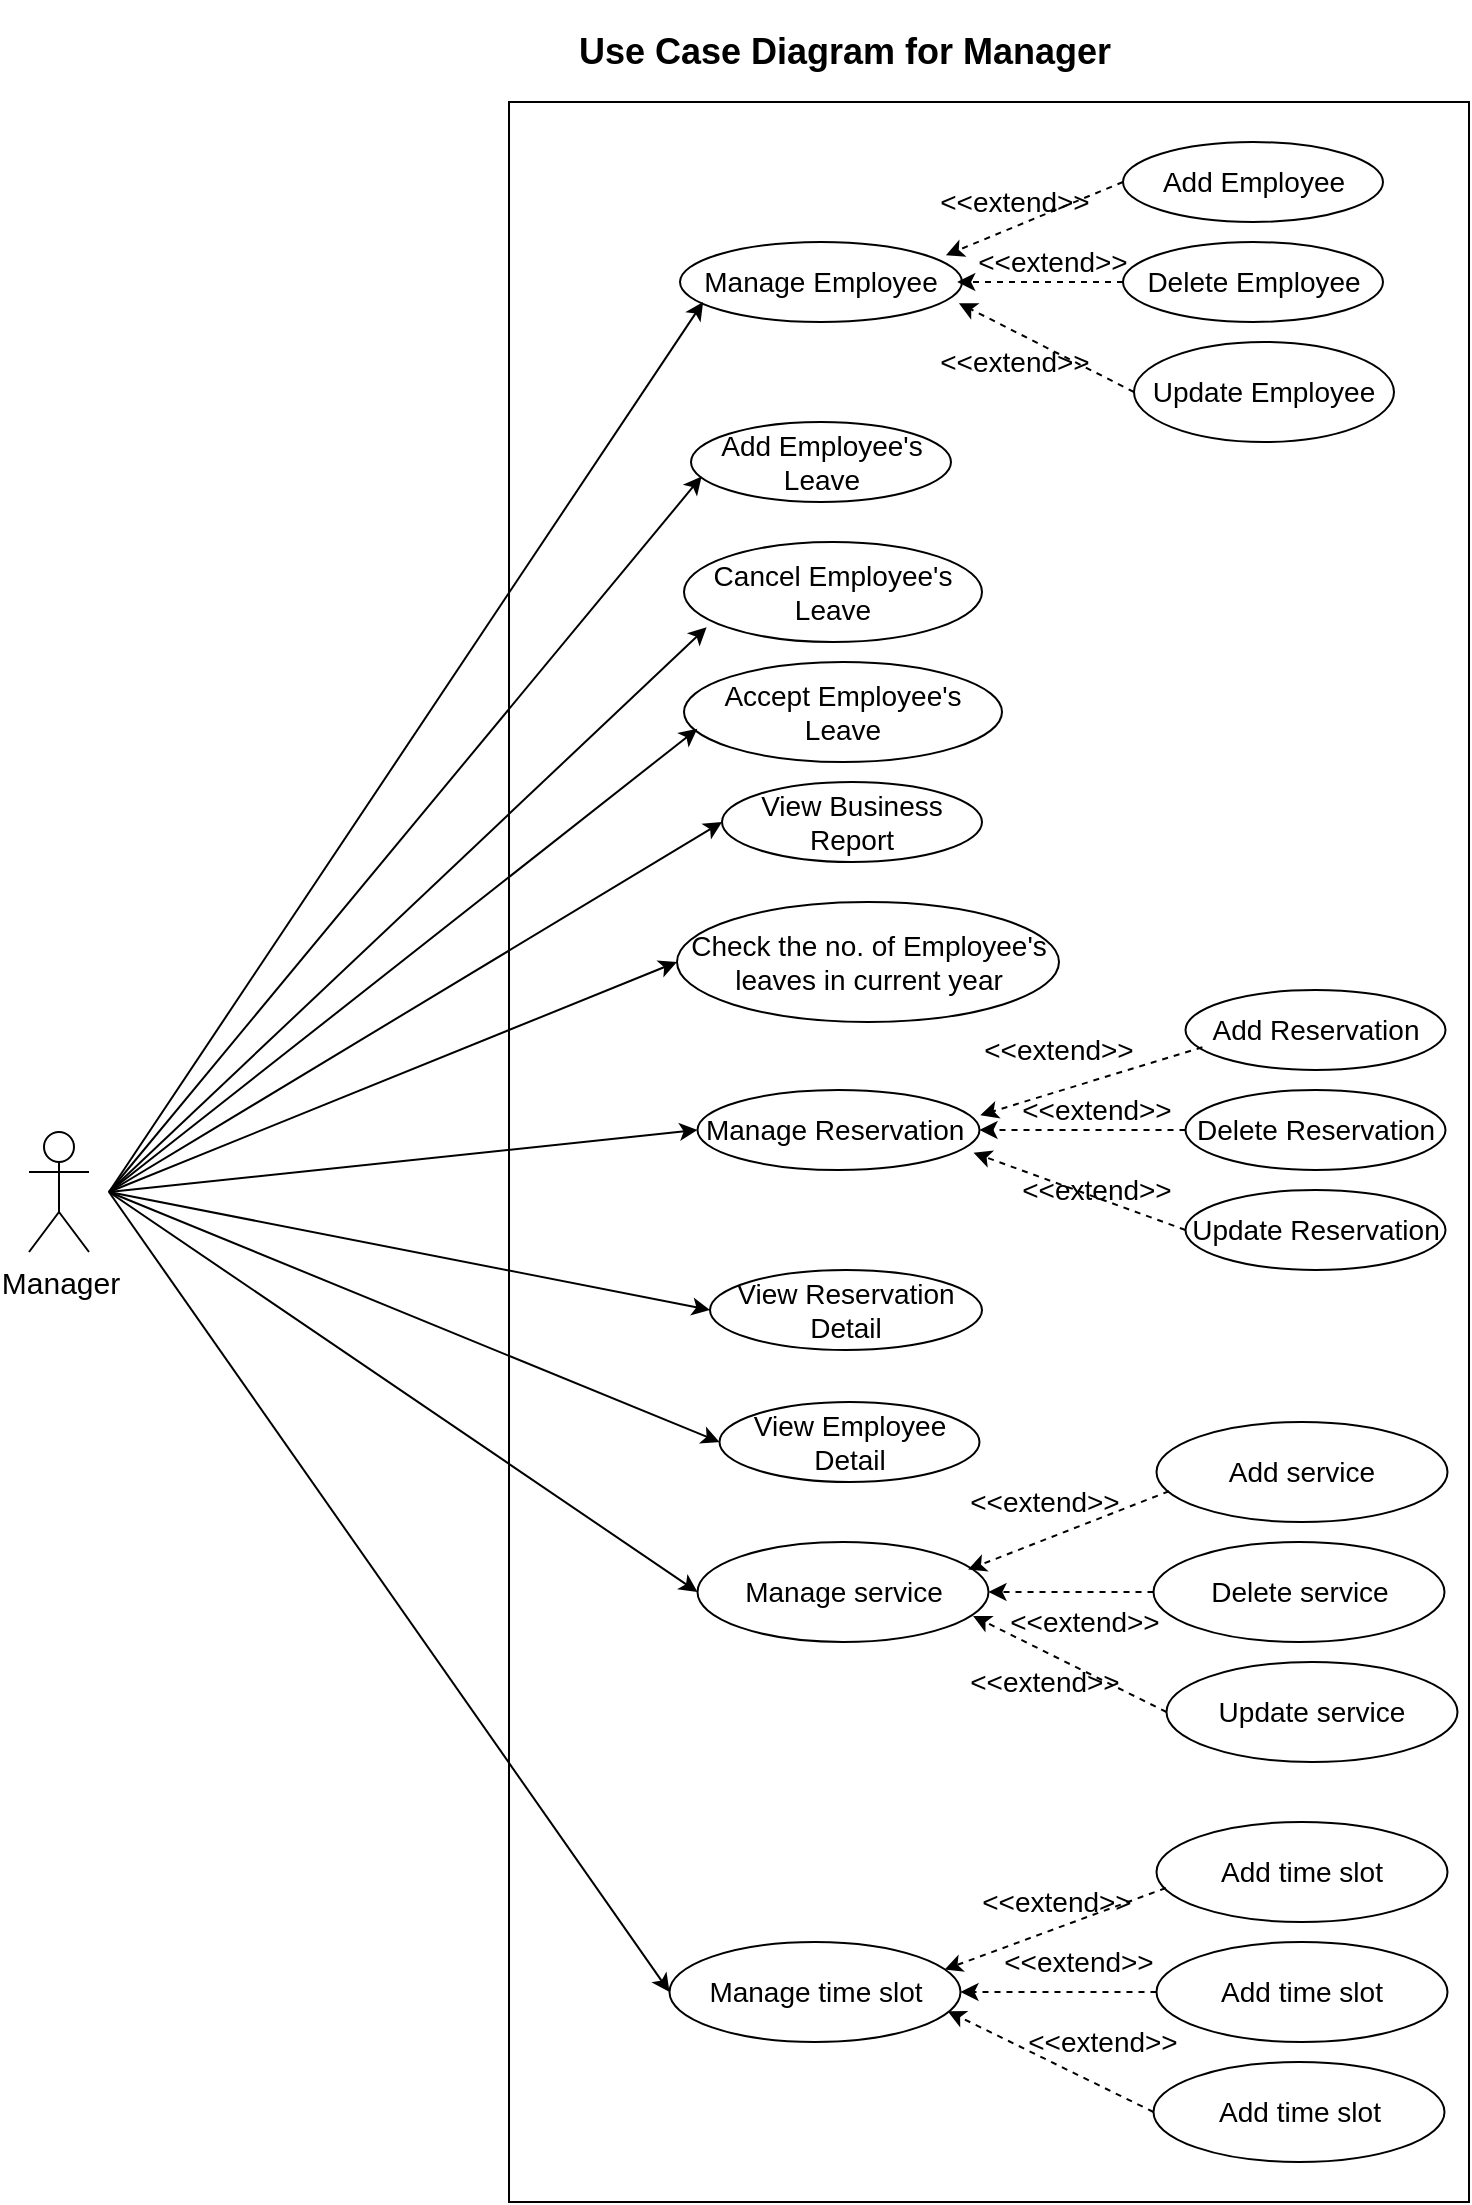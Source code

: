 <mxfile version="13.3.5" type="device"><diagram id="v5MdJdB0B8wL3gOIV-g4" name="Page-1"><mxGraphModel dx="1024" dy="592" grid="1" gridSize="10" guides="1" tooltips="1" connect="1" arrows="1" fold="1" page="1" pageScale="1" pageWidth="827" pageHeight="1169" math="0" shadow="0"><root><mxCell id="0"/><mxCell id="1" parent="0"/><mxCell id="y-n6YTVz47AxpCYEmvp1-34" value="" style="rounded=0;whiteSpace=wrap;html=1;" parent="1" vertex="1"><mxGeometry x="274.5" y="70" width="480" height="1050" as="geometry"/></mxCell><mxCell id="y-n6YTVz47AxpCYEmvp1-1" value="&lt;h2&gt;Use Case Diagram for Manager&lt;/h2&gt;" style="text;html=1;align=center;verticalAlign=middle;resizable=0;points=[];autosize=1;" parent="1" vertex="1"><mxGeometry x="301.5" y="20" width="280" height="50" as="geometry"/></mxCell><mxCell id="y-n6YTVz47AxpCYEmvp1-2" value="Manage Employee" style="ellipse;whiteSpace=wrap;html=1;fontSize=14;" parent="1" vertex="1"><mxGeometry x="360" y="140" width="141" height="40" as="geometry"/></mxCell><mxCell id="y-n6YTVz47AxpCYEmvp1-3" value="View Business Report" style="ellipse;whiteSpace=wrap;html=1;fontSize=14;" parent="1" vertex="1"><mxGeometry x="381" y="410" width="130" height="40" as="geometry"/></mxCell><mxCell id="y-n6YTVz47AxpCYEmvp1-4" value="Check the no. of Employee's leaves in current year" style="ellipse;whiteSpace=wrap;html=1;fontSize=14;" parent="1" vertex="1"><mxGeometry x="358.5" y="470" width="191" height="60" as="geometry"/></mxCell><mxCell id="y-n6YTVz47AxpCYEmvp1-5" value="Accept Employee's Leave" style="ellipse;whiteSpace=wrap;html=1;fontSize=14;" parent="1" vertex="1"><mxGeometry x="362" y="350" width="159" height="50" as="geometry"/></mxCell><mxCell id="y-n6YTVz47AxpCYEmvp1-6" value="Cancel Employee's Leave" style="ellipse;whiteSpace=wrap;html=1;fontSize=14;" parent="1" vertex="1"><mxGeometry x="362" y="290" width="149" height="50" as="geometry"/></mxCell><mxCell id="y-n6YTVz47AxpCYEmvp1-7" value="Add Employee's Leave" style="ellipse;whiteSpace=wrap;html=1;fontSize=14;" parent="1" vertex="1"><mxGeometry x="365.5" y="230" width="130" height="40" as="geometry"/></mxCell><mxCell id="y-n6YTVz47AxpCYEmvp1-8" value="Manage Reservation&amp;nbsp;" style="ellipse;whiteSpace=wrap;html=1;fontSize=14;" parent="1" vertex="1"><mxGeometry x="368.75" y="564" width="141" height="40" as="geometry"/></mxCell><mxCell id="y-n6YTVz47AxpCYEmvp1-9" value="View Employee Detail" style="ellipse;whiteSpace=wrap;html=1;fontSize=14;" parent="1" vertex="1"><mxGeometry x="379.75" y="720" width="130" height="40" as="geometry"/></mxCell><mxCell id="y-n6YTVz47AxpCYEmvp1-10" value="Add Reservation" style="ellipse;whiteSpace=wrap;html=1;fontSize=14;" parent="1" vertex="1"><mxGeometry x="612.75" y="514" width="130" height="40" as="geometry"/></mxCell><mxCell id="y-n6YTVz47AxpCYEmvp1-11" value="View Reservation Detail" style="ellipse;whiteSpace=wrap;html=1;fontSize=14;" parent="1" vertex="1"><mxGeometry x="375" y="654" width="136" height="40" as="geometry"/></mxCell><mxCell id="y-n6YTVz47AxpCYEmvp1-12" value="Delete Reservation" style="ellipse;whiteSpace=wrap;html=1;fontSize=14;" parent="1" vertex="1"><mxGeometry x="612.75" y="564" width="130" height="40" as="geometry"/></mxCell><mxCell id="y-n6YTVz47AxpCYEmvp1-13" value="Update Reservation" style="ellipse;whiteSpace=wrap;html=1;fontSize=14;" parent="1" vertex="1"><mxGeometry x="612.75" y="614" width="130" height="40" as="geometry"/></mxCell><mxCell id="y-n6YTVz47AxpCYEmvp1-14" value="Update Employee" style="ellipse;whiteSpace=wrap;html=1;fontSize=14;" parent="1" vertex="1"><mxGeometry x="587" y="190" width="130" height="50" as="geometry"/></mxCell><mxCell id="y-n6YTVz47AxpCYEmvp1-15" value="Delete Employee" style="ellipse;whiteSpace=wrap;html=1;fontSize=14;" parent="1" vertex="1"><mxGeometry x="581.5" y="140" width="130" height="40" as="geometry"/></mxCell><mxCell id="y-n6YTVz47AxpCYEmvp1-16" value="Add Employee" style="ellipse;whiteSpace=wrap;html=1;fontSize=14;" parent="1" vertex="1"><mxGeometry x="581.5" y="90" width="130" height="40" as="geometry"/></mxCell><mxCell id="y-n6YTVz47AxpCYEmvp1-17" value="" style="endArrow=classic;html=1;fontSize=16;dashed=1;exitX=0;exitY=0.5;exitDx=0;exitDy=0;entryX=0.989;entryY=0.765;entryDx=0;entryDy=0;entryPerimeter=0;" parent="1" source="y-n6YTVz47AxpCYEmvp1-14" target="y-n6YTVz47AxpCYEmvp1-2" edge="1"><mxGeometry width="50" height="50" relative="1" as="geometry"><mxPoint x="549.91" y="-20" as="sourcePoint"/><mxPoint x="441.5" y="-45" as="targetPoint"/></mxGeometry></mxCell><mxCell id="y-n6YTVz47AxpCYEmvp1-18" value="" style="endArrow=classic;html=1;fontSize=16;dashed=1;exitX=0;exitY=0.5;exitDx=0;exitDy=0;entryX=0.983;entryY=0.5;entryDx=0;entryDy=0;entryPerimeter=0;" parent="1" source="y-n6YTVz47AxpCYEmvp1-15" target="y-n6YTVz47AxpCYEmvp1-2" edge="1"><mxGeometry width="50" height="50" relative="1" as="geometry"><mxPoint x="549.91" y="-73.5" as="sourcePoint"/><mxPoint x="461.5" y="-46.5" as="targetPoint"/></mxGeometry></mxCell><mxCell id="y-n6YTVz47AxpCYEmvp1-19" value="" style="endArrow=classic;html=1;fontSize=16;dashed=1;exitX=0;exitY=0.5;exitDx=0;exitDy=0;entryX=0.943;entryY=0.165;entryDx=0;entryDy=0;entryPerimeter=0;" parent="1" source="y-n6YTVz47AxpCYEmvp1-16" target="y-n6YTVz47AxpCYEmvp1-2" edge="1"><mxGeometry width="50" height="50" relative="1" as="geometry"><mxPoint x="511.5" y="-113.5" as="sourcePoint"/><mxPoint x="423.09" y="-86.5" as="targetPoint"/></mxGeometry></mxCell><mxCell id="y-n6YTVz47AxpCYEmvp1-20" value="&lt;font style=&quot;font-size: 14px;&quot;&gt;&amp;lt;&amp;lt;extend&amp;gt;&amp;gt;&lt;/font&gt;" style="text;html=1;align=center;verticalAlign=middle;resizable=0;points=[];autosize=1;fontSize=14;" parent="1" vertex="1"><mxGeometry x="481.5" y="190" width="90" height="20" as="geometry"/></mxCell><mxCell id="y-n6YTVz47AxpCYEmvp1-21" value="&lt;font style=&quot;font-size: 14px;&quot;&gt;&amp;lt;&amp;lt;extend&amp;gt;&amp;gt;&lt;/font&gt;" style="text;html=1;align=center;verticalAlign=middle;resizable=0;points=[];autosize=1;fontSize=14;" parent="1" vertex="1"><mxGeometry x="501" y="140" width="90" height="20" as="geometry"/></mxCell><mxCell id="y-n6YTVz47AxpCYEmvp1-22" value="&lt;font style=&quot;font-size: 14px;&quot;&gt;&amp;lt;&amp;lt;extend&amp;gt;&amp;gt;&lt;/font&gt;" style="text;html=1;align=center;verticalAlign=middle;resizable=0;points=[];autosize=1;fontSize=14;" parent="1" vertex="1"><mxGeometry x="481.5" y="110" width="90" height="20" as="geometry"/></mxCell><mxCell id="y-n6YTVz47AxpCYEmvp1-23" value="" style="endArrow=classic;html=1;fontSize=16;dashed=1;exitX=0.065;exitY=0.715;exitDx=0;exitDy=0;entryX=1.003;entryY=0.315;entryDx=0;entryDy=0;entryPerimeter=0;exitPerimeter=0;" parent="1" source="y-n6YTVz47AxpCYEmvp1-10" target="y-n6YTVz47AxpCYEmvp1-8" edge="1"><mxGeometry width="50" height="50" relative="1" as="geometry"><mxPoint x="525.25" y="494" as="sourcePoint"/><mxPoint x="461.699" y="284.6" as="targetPoint"/></mxGeometry></mxCell><mxCell id="y-n6YTVz47AxpCYEmvp1-24" value="" style="endArrow=classic;html=1;fontSize=16;dashed=1;exitX=0;exitY=0.5;exitDx=0;exitDy=0;entryX=0.979;entryY=0.785;entryDx=0;entryDy=0;entryPerimeter=0;" parent="1" source="y-n6YTVz47AxpCYEmvp1-13" target="y-n6YTVz47AxpCYEmvp1-8" edge="1"><mxGeometry width="50" height="50" relative="1" as="geometry"><mxPoint x="494.25" y="654" as="sourcePoint"/><mxPoint x="440.43" y="411" as="targetPoint"/></mxGeometry></mxCell><mxCell id="y-n6YTVz47AxpCYEmvp1-25" style="edgeStyle=orthogonalEdgeStyle;shape=flexArrow;rounded=0;orthogonalLoop=1;jettySize=auto;html=1;exitX=0.5;exitY=1;exitDx=0;exitDy=0;dashed=1;fontSize=14;" parent="1" source="y-n6YTVz47AxpCYEmvp1-13" target="y-n6YTVz47AxpCYEmvp1-13" edge="1"><mxGeometry relative="1" as="geometry"/></mxCell><mxCell id="y-n6YTVz47AxpCYEmvp1-26" style="edgeStyle=orthogonalEdgeStyle;shape=flexArrow;rounded=0;orthogonalLoop=1;jettySize=auto;html=1;exitX=0.5;exitY=1;exitDx=0;exitDy=0;fontSize=14;" parent="1" source="y-n6YTVz47AxpCYEmvp1-5" target="y-n6YTVz47AxpCYEmvp1-5" edge="1"><mxGeometry relative="1" as="geometry"/></mxCell><mxCell id="y-n6YTVz47AxpCYEmvp1-27" style="edgeStyle=orthogonalEdgeStyle;shape=flexArrow;rounded=0;orthogonalLoop=1;jettySize=auto;html=1;exitX=0.5;exitY=1;exitDx=0;exitDy=0;fontSize=14;" parent="1" source="y-n6YTVz47AxpCYEmvp1-9" target="y-n6YTVz47AxpCYEmvp1-9" edge="1"><mxGeometry relative="1" as="geometry"/></mxCell><mxCell id="y-n6YTVz47AxpCYEmvp1-28" value="" style="endArrow=classic;html=1;fontSize=16;dashed=1;exitX=0;exitY=0.5;exitDx=0;exitDy=0;entryX=1;entryY=0.5;entryDx=0;entryDy=0;" parent="1" source="y-n6YTVz47AxpCYEmvp1-12" target="y-n6YTVz47AxpCYEmvp1-8" edge="1"><mxGeometry width="50" height="50" relative="1" as="geometry"><mxPoint x="584.25" y="594" as="sourcePoint"/><mxPoint x="542.14" y="586.14" as="targetPoint"/></mxGeometry></mxCell><mxCell id="y-n6YTVz47AxpCYEmvp1-29" value="&lt;span style=&quot;font-size: 14px;&quot;&gt;&amp;lt;&amp;lt;extend&amp;gt;&amp;gt;&lt;/span&gt;" style="text;html=1;align=center;verticalAlign=middle;resizable=0;points=[];autosize=1;fontSize=14;" parent="1" vertex="1"><mxGeometry x="522.75" y="564" width="90" height="20" as="geometry"/></mxCell><mxCell id="y-n6YTVz47AxpCYEmvp1-30" value="&lt;span style=&quot;font-size: 14px;&quot;&gt;&amp;lt;&amp;lt;extend&amp;gt;&amp;gt;&lt;/span&gt;" style="text;html=1;align=center;verticalAlign=middle;resizable=0;points=[];autosize=1;fontSize=14;" parent="1" vertex="1"><mxGeometry x="522.75" y="604" width="90" height="20" as="geometry"/></mxCell><mxCell id="y-n6YTVz47AxpCYEmvp1-31" value="&lt;font style=&quot;font-size: 14px;&quot;&gt;&amp;lt;&amp;lt;extend&amp;gt;&amp;gt;&lt;/font&gt;" style="text;html=1;align=center;verticalAlign=middle;resizable=0;points=[];autosize=1;fontSize=14;" parent="1" vertex="1"><mxGeometry x="504.25" y="534" width="90" height="20" as="geometry"/></mxCell><mxCell id="y-n6YTVz47AxpCYEmvp1-35" value="Manager" style="shape=umlActor;verticalLabelPosition=bottom;labelBackgroundColor=#ffffff;verticalAlign=top;html=1;outlineConnect=0;fontSize=15;" parent="1" vertex="1"><mxGeometry x="34.5" y="585" width="30" height="60" as="geometry"/></mxCell><mxCell id="y-n6YTVz47AxpCYEmvp1-37" value="" style="endArrow=classic;html=1;fontSize=15;entryX=0;entryY=0.5;entryDx=0;entryDy=0;" parent="1" target="y-n6YTVz47AxpCYEmvp1-4" edge="1"><mxGeometry width="50" height="50" relative="1" as="geometry"><mxPoint x="74.5" y="615" as="sourcePoint"/><mxPoint x="444.5" y="535" as="targetPoint"/></mxGeometry></mxCell><mxCell id="y-n6YTVz47AxpCYEmvp1-38" value="" style="endArrow=classic;html=1;fontSize=15;entryX=0;entryY=0.5;entryDx=0;entryDy=0;" parent="1" target="y-n6YTVz47AxpCYEmvp1-3" edge="1"><mxGeometry width="50" height="50" relative="1" as="geometry"><mxPoint x="74.5" y="615" as="sourcePoint"/><mxPoint x="124.5" y="565" as="targetPoint"/></mxGeometry></mxCell><mxCell id="y-n6YTVz47AxpCYEmvp1-39" value="" style="endArrow=classic;html=1;fontSize=15;entryX=0.076;entryY=0.852;entryDx=0;entryDy=0;entryPerimeter=0;" parent="1" target="y-n6YTVz47AxpCYEmvp1-6" edge="1"><mxGeometry width="50" height="50" relative="1" as="geometry"><mxPoint x="74.5" y="615" as="sourcePoint"/><mxPoint x="124.5" y="565" as="targetPoint"/></mxGeometry></mxCell><mxCell id="y-n6YTVz47AxpCYEmvp1-40" value="" style="endArrow=classic;html=1;fontSize=15;entryX=0.042;entryY=0.668;entryDx=0;entryDy=0;entryPerimeter=0;" parent="1" target="y-n6YTVz47AxpCYEmvp1-5" edge="1"><mxGeometry width="50" height="50" relative="1" as="geometry"><mxPoint x="74.5" y="615" as="sourcePoint"/><mxPoint x="124.5" y="565" as="targetPoint"/></mxGeometry></mxCell><mxCell id="y-n6YTVz47AxpCYEmvp1-41" value="" style="endArrow=classic;html=1;fontSize=15;entryX=0.041;entryY=0.68;entryDx=0;entryDy=0;entryPerimeter=0;" parent="1" target="y-n6YTVz47AxpCYEmvp1-7" edge="1"><mxGeometry width="50" height="50" relative="1" as="geometry"><mxPoint x="74.5" y="615" as="sourcePoint"/><mxPoint x="444.5" y="535" as="targetPoint"/></mxGeometry></mxCell><mxCell id="y-n6YTVz47AxpCYEmvp1-42" value="" style="endArrow=classic;html=1;fontSize=15;entryX=0;entryY=0.5;entryDx=0;entryDy=0;" parent="1" target="y-n6YTVz47AxpCYEmvp1-11" edge="1"><mxGeometry width="50" height="50" relative="1" as="geometry"><mxPoint x="74.5" y="615" as="sourcePoint"/><mxPoint x="204.5" y="685" as="targetPoint"/></mxGeometry></mxCell><mxCell id="y-n6YTVz47AxpCYEmvp1-75" value="" style="endArrow=classic;html=1;fontSize=15;entryX=0;entryY=0.5;entryDx=0;entryDy=0;" parent="1" target="y-n6YTVz47AxpCYEmvp1-9" edge="1"><mxGeometry width="50" height="50" relative="1" as="geometry"><mxPoint x="74.5" y="615" as="sourcePoint"/><mxPoint x="174.5" y="670" as="targetPoint"/></mxGeometry></mxCell><mxCell id="y-n6YTVz47AxpCYEmvp1-76" value="" style="endArrow=classic;html=1;fontSize=15;entryX=0;entryY=0.5;entryDx=0;entryDy=0;" parent="1" target="XWNSXMhyHzEbSo1CIuc7-2" edge="1"><mxGeometry width="50" height="50" relative="1" as="geometry"><mxPoint x="74.5" y="615" as="sourcePoint"/><mxPoint x="356.25" y="920" as="targetPoint"/></mxGeometry></mxCell><mxCell id="y-n6YTVz47AxpCYEmvp1-77" value="" style="endArrow=classic;html=1;fontSize=15;entryX=0;entryY=0.5;entryDx=0;entryDy=0;" parent="1" target="y-n6YTVz47AxpCYEmvp1-8" edge="1"><mxGeometry width="50" height="50" relative="1" as="geometry"><mxPoint x="74.5" y="615" as="sourcePoint"/><mxPoint x="184.5" y="680" as="targetPoint"/></mxGeometry></mxCell><mxCell id="y-n6YTVz47AxpCYEmvp1-78" value="" style="endArrow=classic;html=1;fontSize=15;entryX=0.082;entryY=0.75;entryDx=0;entryDy=0;entryPerimeter=0;" parent="1" target="y-n6YTVz47AxpCYEmvp1-2" edge="1"><mxGeometry width="50" height="50" relative="1" as="geometry"><mxPoint x="74.5" y="615" as="sourcePoint"/><mxPoint x="184.5" y="350" as="targetPoint"/></mxGeometry></mxCell><mxCell id="y-n6YTVz47AxpCYEmvp1-79" value="" style="endArrow=classic;html=1;fontSize=15;entryX=0;entryY=0.5;entryDx=0;entryDy=0;" parent="1" target="XWNSXMhyHzEbSo1CIuc7-3" edge="1"><mxGeometry width="50" height="50" relative="1" as="geometry"><mxPoint x="74.5" y="615" as="sourcePoint"/><mxPoint x="355.75" y="980" as="targetPoint"/></mxGeometry></mxCell><mxCell id="XWNSXMhyHzEbSo1CIuc7-2" value="Manage service" style="ellipse;whiteSpace=wrap;html=1;fontSize=14;" vertex="1" parent="1"><mxGeometry x="368.75" y="790" width="145.5" height="50" as="geometry"/></mxCell><mxCell id="XWNSXMhyHzEbSo1CIuc7-3" value="Manage time slot" style="ellipse;whiteSpace=wrap;html=1;fontSize=14;" vertex="1" parent="1"><mxGeometry x="354.75" y="990" width="145.5" height="50" as="geometry"/></mxCell><mxCell id="XWNSXMhyHzEbSo1CIuc7-4" value="Update service" style="ellipse;whiteSpace=wrap;html=1;fontSize=14;" vertex="1" parent="1"><mxGeometry x="603.25" y="850" width="145.5" height="50" as="geometry"/></mxCell><mxCell id="XWNSXMhyHzEbSo1CIuc7-5" value="Delete service" style="ellipse;whiteSpace=wrap;html=1;fontSize=14;" vertex="1" parent="1"><mxGeometry x="596.75" y="790" width="145.5" height="50" as="geometry"/></mxCell><mxCell id="XWNSXMhyHzEbSo1CIuc7-6" value="Add service" style="ellipse;whiteSpace=wrap;html=1;fontSize=14;" vertex="1" parent="1"><mxGeometry x="598.25" y="730" width="145.5" height="50" as="geometry"/></mxCell><mxCell id="XWNSXMhyHzEbSo1CIuc7-7" value="Add time slot" style="ellipse;whiteSpace=wrap;html=1;fontSize=14;" vertex="1" parent="1"><mxGeometry x="596.75" y="1050" width="145.5" height="50" as="geometry"/></mxCell><mxCell id="XWNSXMhyHzEbSo1CIuc7-8" value="Add time slot" style="ellipse;whiteSpace=wrap;html=1;fontSize=14;" vertex="1" parent="1"><mxGeometry x="598.25" y="990" width="145.5" height="50" as="geometry"/></mxCell><mxCell id="XWNSXMhyHzEbSo1CIuc7-9" value="Add time slot" style="ellipse;whiteSpace=wrap;html=1;fontSize=14;" vertex="1" parent="1"><mxGeometry x="598.25" y="930" width="145.5" height="50" as="geometry"/></mxCell><mxCell id="XWNSXMhyHzEbSo1CIuc7-10" value="" style="endArrow=classic;html=1;fontSize=16;dashed=1;exitX=0.043;exitY=0.692;exitDx=0;exitDy=0;entryX=0.93;entryY=0.276;entryDx=0;entryDy=0;entryPerimeter=0;exitPerimeter=0;" edge="1" parent="1" source="XWNSXMhyHzEbSo1CIuc7-6" target="XWNSXMhyHzEbSo1CIuc7-2"><mxGeometry width="50" height="50" relative="1" as="geometry"><mxPoint x="586.5" y="733" as="sourcePoint"/><mxPoint x="484.473" y="767" as="targetPoint"/></mxGeometry></mxCell><mxCell id="XWNSXMhyHzEbSo1CIuc7-11" value="" style="endArrow=classic;html=1;fontSize=16;dashed=1;exitX=0;exitY=0.5;exitDx=0;exitDy=0;entryX=0.947;entryY=0.74;entryDx=0;entryDy=0;entryPerimeter=0;" edge="1" parent="1" source="XWNSXMhyHzEbSo1CIuc7-4" target="XWNSXMhyHzEbSo1CIuc7-2"><mxGeometry width="50" height="50" relative="1" as="geometry"><mxPoint x="570.26" y="866" as="sourcePoint"/><mxPoint x="468.233" y="900" as="targetPoint"/></mxGeometry></mxCell><mxCell id="XWNSXMhyHzEbSo1CIuc7-12" value="" style="endArrow=classic;html=1;fontSize=16;dashed=1;exitX=0;exitY=0.5;exitDx=0;exitDy=0;entryX=1;entryY=0.5;entryDx=0;entryDy=0;" edge="1" parent="1" source="XWNSXMhyHzEbSo1CIuc7-5" target="XWNSXMhyHzEbSo1CIuc7-2"><mxGeometry width="50" height="50" relative="1" as="geometry"><mxPoint x="615.53" y="790" as="sourcePoint"/><mxPoint x="513.503" y="824" as="targetPoint"/></mxGeometry></mxCell><mxCell id="XWNSXMhyHzEbSo1CIuc7-13" value="" style="endArrow=classic;html=1;fontSize=16;dashed=1;exitX=0.032;exitY=0.66;exitDx=0;exitDy=0;entryX=0.945;entryY=0.276;entryDx=0;entryDy=0;exitPerimeter=0;entryPerimeter=0;" edge="1" parent="1" source="XWNSXMhyHzEbSo1CIuc7-9" target="XWNSXMhyHzEbSo1CIuc7-3"><mxGeometry width="50" height="50" relative="1" as="geometry"><mxPoint x="583.71" y="978" as="sourcePoint"/><mxPoint x="499.749" y="930" as="targetPoint"/></mxGeometry></mxCell><mxCell id="XWNSXMhyHzEbSo1CIuc7-14" value="" style="endArrow=classic;html=1;fontSize=16;dashed=1;exitX=0;exitY=0.5;exitDx=0;exitDy=0;entryX=1;entryY=0.5;entryDx=0;entryDy=0;" edge="1" parent="1" source="XWNSXMhyHzEbSo1CIuc7-8" target="XWNSXMhyHzEbSo1CIuc7-3"><mxGeometry width="50" height="50" relative="1" as="geometry"><mxPoint x="586.23" y="1028" as="sourcePoint"/><mxPoint x="502.269" y="980" as="targetPoint"/></mxGeometry></mxCell><mxCell id="XWNSXMhyHzEbSo1CIuc7-15" value="" style="endArrow=classic;html=1;fontSize=16;dashed=1;exitX=0;exitY=0.5;exitDx=0;exitDy=0;entryX=0.956;entryY=0.692;entryDx=0;entryDy=0;entryPerimeter=0;" edge="1" parent="1" source="XWNSXMhyHzEbSo1CIuc7-7" target="XWNSXMhyHzEbSo1CIuc7-3"><mxGeometry width="50" height="50" relative="1" as="geometry"><mxPoint x="595.23" y="1120" as="sourcePoint"/><mxPoint x="511.269" y="1072" as="targetPoint"/></mxGeometry></mxCell><mxCell id="XWNSXMhyHzEbSo1CIuc7-16" value="&lt;span style=&quot;font-size: 14px;&quot;&gt;&amp;lt;&amp;lt;extend&amp;gt;&amp;gt;&lt;/span&gt;" style="text;html=1;align=center;verticalAlign=middle;resizable=0;points=[];autosize=1;fontSize=14;" vertex="1" parent="1"><mxGeometry x="496.5" y="760" width="90" height="20" as="geometry"/></mxCell><mxCell id="XWNSXMhyHzEbSo1CIuc7-17" value="&lt;span style=&quot;font-size: 14px;&quot;&gt;&amp;lt;&amp;lt;extend&amp;gt;&amp;gt;&lt;/span&gt;" style="text;html=1;align=center;verticalAlign=middle;resizable=0;points=[];autosize=1;fontSize=14;" vertex="1" parent="1"><mxGeometry x="516.5" y="820" width="90" height="20" as="geometry"/></mxCell><mxCell id="XWNSXMhyHzEbSo1CIuc7-18" value="&lt;span style=&quot;font-size: 14px;&quot;&gt;&amp;lt;&amp;lt;extend&amp;gt;&amp;gt;&lt;/span&gt;" style="text;html=1;align=center;verticalAlign=middle;resizable=0;points=[];autosize=1;fontSize=14;" vertex="1" parent="1"><mxGeometry x="496.5" y="850" width="90" height="20" as="geometry"/></mxCell><mxCell id="XWNSXMhyHzEbSo1CIuc7-19" value="&lt;span style=&quot;font-size: 14px;&quot;&gt;&amp;lt;&amp;lt;extend&amp;gt;&amp;gt;&lt;/span&gt;" style="text;html=1;align=center;verticalAlign=middle;resizable=0;points=[];autosize=1;fontSize=14;" vertex="1" parent="1"><mxGeometry x="502.5" y="960" width="90" height="20" as="geometry"/></mxCell><mxCell id="XWNSXMhyHzEbSo1CIuc7-20" value="&lt;span style=&quot;font-size: 14px;&quot;&gt;&amp;lt;&amp;lt;extend&amp;gt;&amp;gt;&lt;/span&gt;" style="text;html=1;align=center;verticalAlign=middle;resizable=0;points=[];autosize=1;fontSize=14;" vertex="1" parent="1"><mxGeometry x="514" y="990" width="90" height="20" as="geometry"/></mxCell><mxCell id="XWNSXMhyHzEbSo1CIuc7-21" value="&lt;span style=&quot;font-size: 14px;&quot;&gt;&amp;lt;&amp;lt;extend&amp;gt;&amp;gt;&lt;/span&gt;" style="text;html=1;align=center;verticalAlign=middle;resizable=0;points=[];autosize=1;fontSize=14;" vertex="1" parent="1"><mxGeometry x="526" y="1030" width="90" height="20" as="geometry"/></mxCell></root></mxGraphModel></diagram></mxfile>